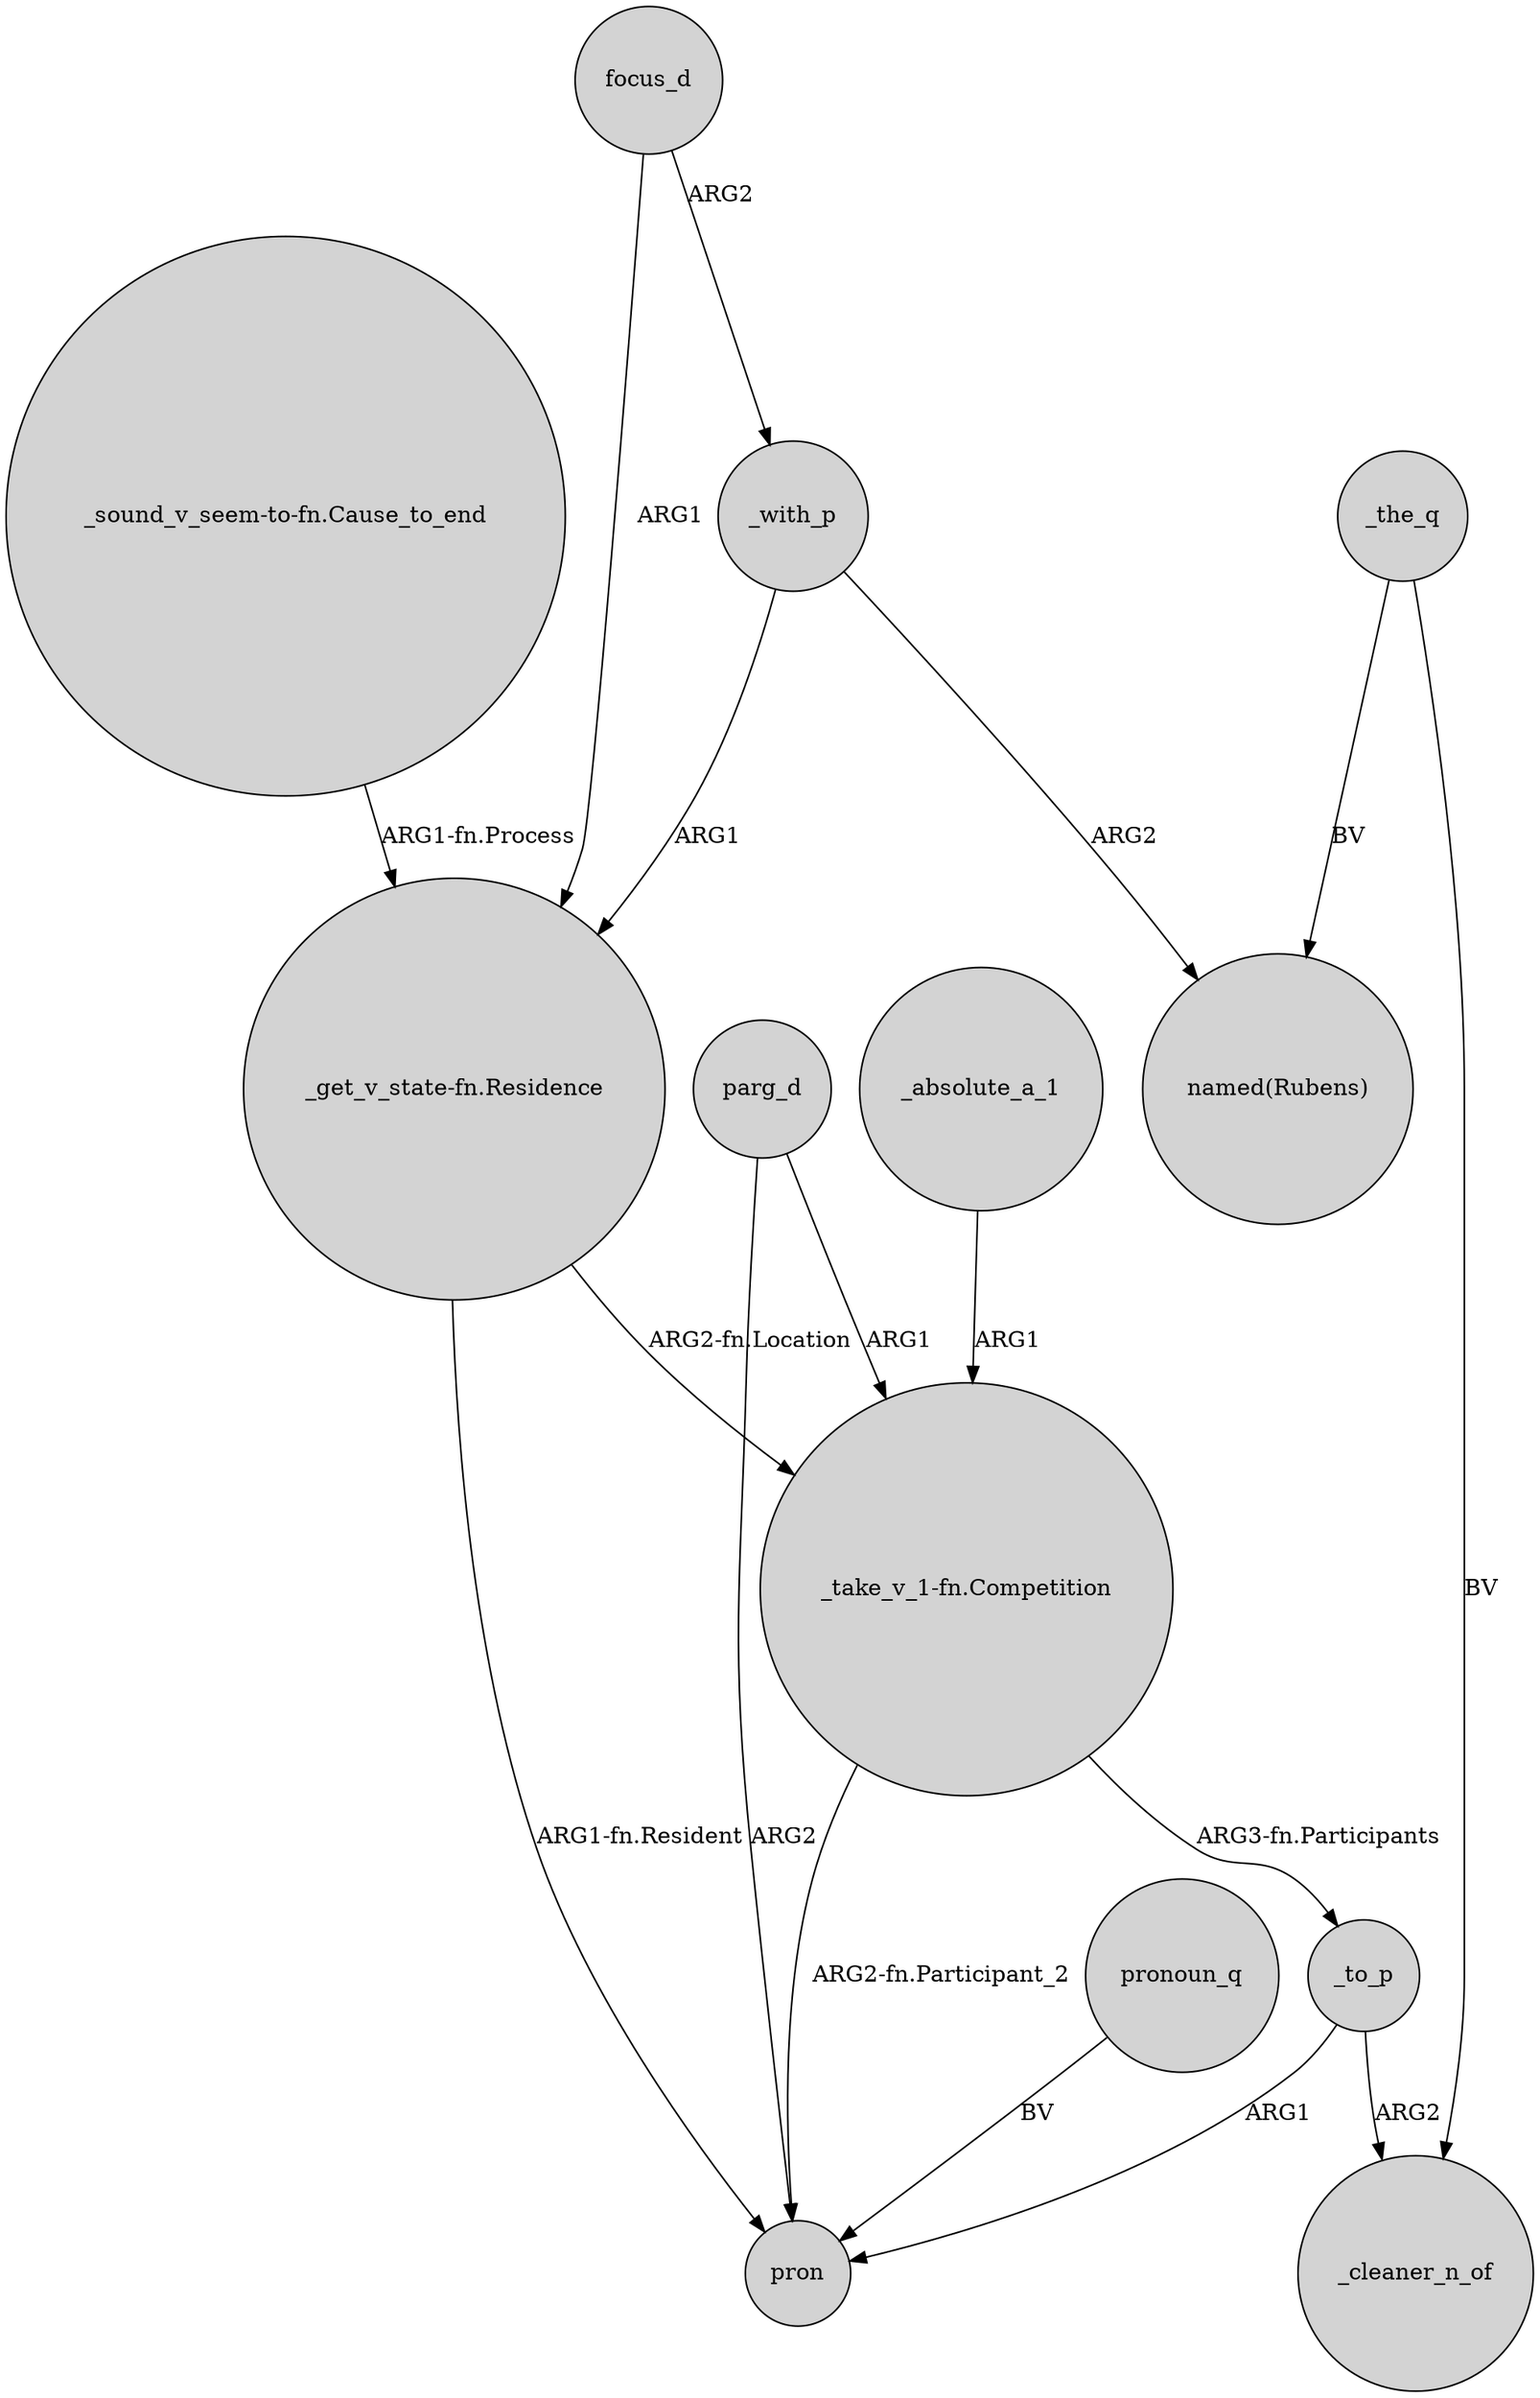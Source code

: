 digraph {
	node [shape=circle style=filled]
	_absolute_a_1 -> "_take_v_1-fn.Competition" [label=ARG1]
	parg_d -> "_take_v_1-fn.Competition" [label=ARG1]
	"_take_v_1-fn.Competition" -> _to_p [label="ARG3-fn.Participants"]
	"_get_v_state-fn.Residence" -> "_take_v_1-fn.Competition" [label="ARG2-fn.Location"]
	_to_p -> pron [label=ARG1]
	"_take_v_1-fn.Competition" -> pron [label="ARG2-fn.Participant_2"]
	focus_d -> "_get_v_state-fn.Residence" [label=ARG1]
	focus_d -> _with_p [label=ARG2]
	_the_q -> "named(Rubens)" [label=BV]
	_to_p -> _cleaner_n_of [label=ARG2]
	"_sound_v_seem-to-fn.Cause_to_end" -> "_get_v_state-fn.Residence" [label="ARG1-fn.Process"]
	pronoun_q -> pron [label=BV]
	_the_q -> _cleaner_n_of [label=BV]
	"_get_v_state-fn.Residence" -> pron [label="ARG1-fn.Resident"]
	_with_p -> "named(Rubens)" [label=ARG2]
	_with_p -> "_get_v_state-fn.Residence" [label=ARG1]
	parg_d -> pron [label=ARG2]
}
